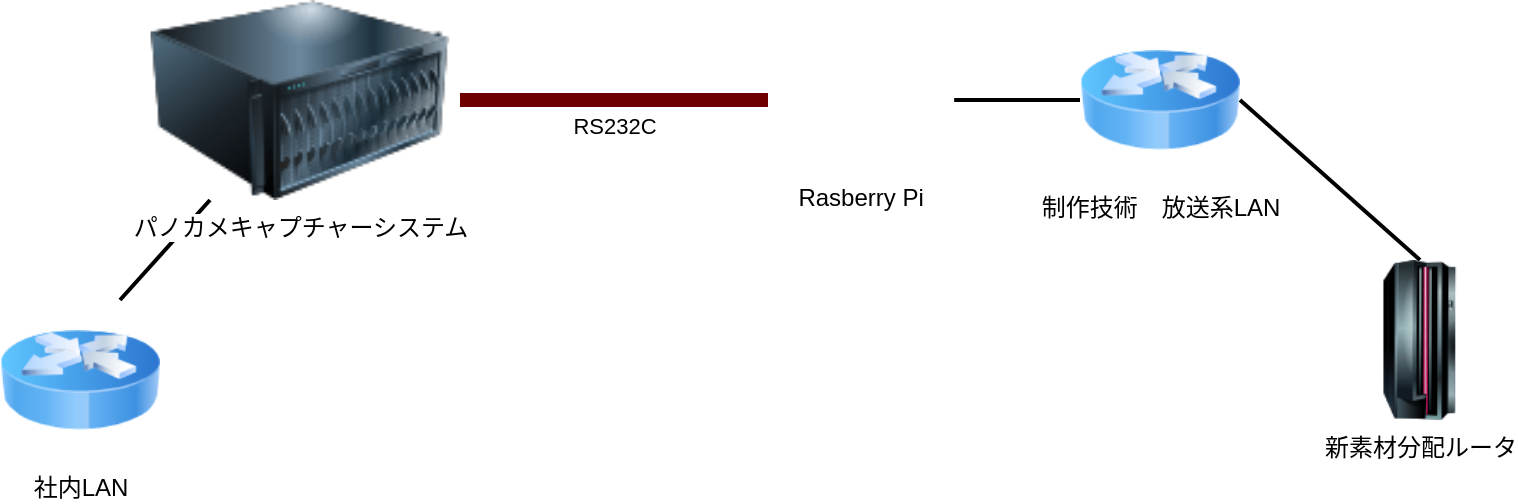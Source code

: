 <mxfile version="13.10.0" type="embed">
    <diagram id="mVppTfcjdbr7DCKuSLQ_" name="Rasberry Pi設置型">
        <mxGraphModel dx="1029" dy="553" grid="1" gridSize="10" guides="1" tooltips="1" connect="1" arrows="1" fold="1" page="1" pageScale="1" pageWidth="827" pageHeight="1169" math="0" shadow="0">
            <root>
                <mxCell id="0"/>
                <mxCell id="1" parent="0"/>
                <mxCell id="10" style="edgeStyle=none;rounded=0;orthogonalLoop=1;jettySize=auto;html=1;exitX=1;exitY=0.5;exitDx=0;exitDy=0;entryX=0;entryY=0.5;entryDx=0;entryDy=0;endArrow=none;endFill=0;strokeWidth=2;fontSize=2;" edge="1" parent="1" source="4" target="7">
                    <mxGeometry relative="1" as="geometry"/>
                </mxCell>
                <mxCell id="4" value="Rasberry Pi" style="shape=image;verticalLabelPosition=bottom;labelBackgroundColor=none;verticalAlign=top;aspect=fixed;imageAspect=0;image=https://www.maxbotix.com/pictures/articles/144/raspberry-pi-sm2.gif;" vertex="1" parent="1">
                    <mxGeometry x="414" y="45" width="93.08" height="70" as="geometry"/>
                </mxCell>
                <mxCell id="6" value="RS232C" style="edgeStyle=orthogonalEdgeStyle;rounded=0;orthogonalLoop=1;jettySize=auto;html=1;exitX=1;exitY=0.5;exitDx=0;exitDy=0;entryX=0;entryY=0.5;entryDx=0;entryDy=0;fillColor=#a20025;strokeColor=#6F0000;strokeWidth=7;endArrow=none;endFill=0;labelPosition=center;verticalLabelPosition=bottom;align=center;verticalAlign=top;" edge="1" parent="1" source="5" target="4">
                    <mxGeometry relative="1" as="geometry"/>
                </mxCell>
                <mxCell id="9" style="edgeStyle=none;rounded=0;orthogonalLoop=1;jettySize=auto;html=1;entryX=0.75;entryY=0;entryDx=0;entryDy=0;endArrow=none;endFill=0;strokeWidth=2;fontSize=2;" edge="1" parent="1" source="5" target="8">
                    <mxGeometry relative="1" as="geometry"/>
                </mxCell>
                <mxCell id="5" value="パノカメキャプチャーシステム" style="image;html=1;image=img/lib/clip_art/computers/Server_128x128.png" vertex="1" parent="1">
                    <mxGeometry x="100" y="30" width="160" height="100" as="geometry"/>
                </mxCell>
                <mxCell id="13" style="edgeStyle=none;rounded=0;orthogonalLoop=1;jettySize=auto;html=1;exitX=1;exitY=0.5;exitDx=0;exitDy=0;entryX=0.5;entryY=0;entryDx=0;entryDy=0;endArrow=none;endFill=0;strokeWidth=2;fontSize=2;" edge="1" parent="1" source="7" target="12">
                    <mxGeometry relative="1" as="geometry"/>
                </mxCell>
                <mxCell id="7" value="制作技術　放送系LAN" style="image;html=1;image=img/lib/clip_art/networking/Router_Icon_128x128.png;labelBackgroundColor=none;" vertex="1" parent="1">
                    <mxGeometry x="570" y="40" width="80" height="80" as="geometry"/>
                </mxCell>
                <mxCell id="8" value="社内LAN" style="image;html=1;image=img/lib/clip_art/networking/Router_Icon_128x128.png;labelBackgroundColor=none;" vertex="1" parent="1">
                    <mxGeometry x="30" y="180" width="80" height="80" as="geometry"/>
                </mxCell>
                <mxCell id="12" value="新素材分配ルータ" style="image;html=1;image=img/lib/clip_art/computers/Mainframe_128x128.png;labelBackgroundColor=none;" vertex="1" parent="1">
                    <mxGeometry x="700" y="160" width="80" height="80" as="geometry"/>
                </mxCell>
            </root>
        </mxGraphModel>
    </diagram>
</mxfile>
